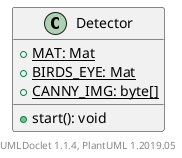 @startuml

    class Detector [[Detector.html]] {
        {static} +MAT: Mat
        {static} +BIRDS_EYE: Mat
        {static} +CANNY_IMG: byte[]
        +start(): void
    }


    center footer UMLDoclet 1.1.4, PlantUML 1.2019.05
@enduml
